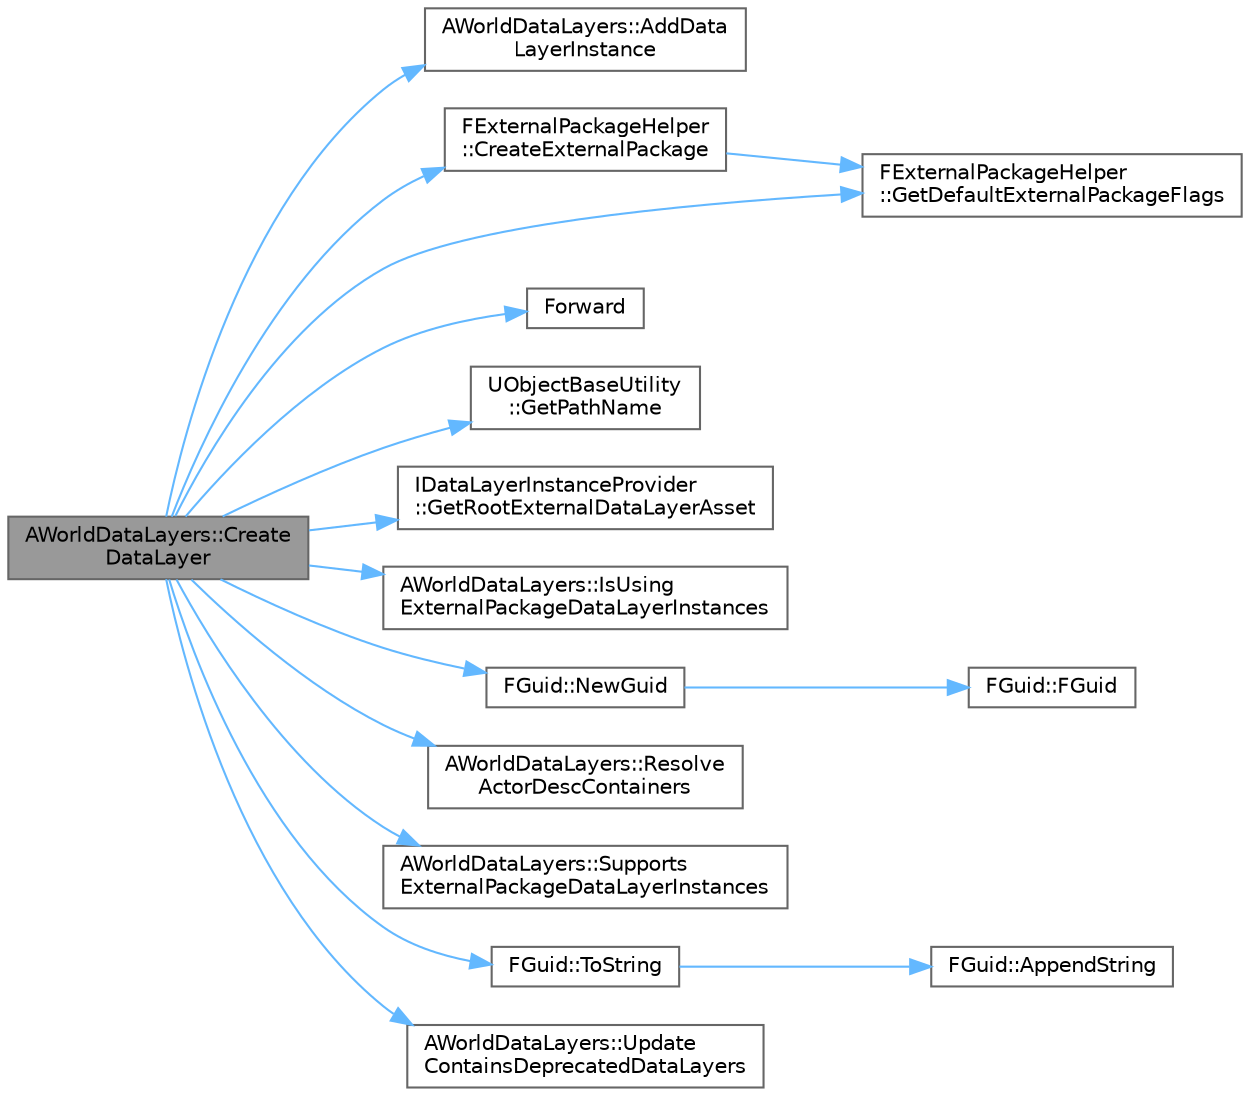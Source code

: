 digraph "AWorldDataLayers::CreateDataLayer"
{
 // INTERACTIVE_SVG=YES
 // LATEX_PDF_SIZE
  bgcolor="transparent";
  edge [fontname=Helvetica,fontsize=10,labelfontname=Helvetica,labelfontsize=10];
  node [fontname=Helvetica,fontsize=10,shape=box,height=0.2,width=0.4];
  rankdir="LR";
  Node1 [id="Node000001",label="AWorldDataLayers::Create\lDataLayer",height=0.2,width=0.4,color="gray40", fillcolor="grey60", style="filled", fontcolor="black",tooltip=" "];
  Node1 -> Node2 [id="edge1_Node000001_Node000002",color="steelblue1",style="solid",tooltip=" "];
  Node2 [id="Node000002",label="AWorldDataLayers::AddData\lLayerInstance",height=0.2,width=0.4,color="grey40", fillcolor="white", style="filled",URL="$d8/dbc/classAWorldDataLayers.html#ac5ba1259ce81234f02b8d0db55085933",tooltip=" "];
  Node1 -> Node3 [id="edge2_Node000001_Node000003",color="steelblue1",style="solid",tooltip=" "];
  Node3 [id="Node000003",label="FExternalPackageHelper\l::CreateExternalPackage",height=0.2,width=0.4,color="grey40", fillcolor="white", style="filled",URL="$da/da8/classFExternalPackageHelper.html#a9e0be38e8982b14bd3ab5a06cabc4b41",tooltip="Create an external package."];
  Node3 -> Node4 [id="edge3_Node000003_Node000004",color="steelblue1",style="solid",tooltip=" "];
  Node4 [id="Node000004",label="FExternalPackageHelper\l::GetDefaultExternalPackageFlags",height=0.2,width=0.4,color="grey40", fillcolor="white", style="filled",URL="$da/da8/classFExternalPackageHelper.html#aa126ffe35220ba781053991d6afe287c",tooltip="Returns default external package flags used to create external packages."];
  Node1 -> Node5 [id="edge4_Node000001_Node000005",color="steelblue1",style="solid",tooltip=" "];
  Node5 [id="Node000005",label="Forward",height=0.2,width=0.4,color="grey40", fillcolor="white", style="filled",URL="$d4/d24/UnrealTemplate_8h.html#a68f280c1d561a8899a1e9e3ea8405d00",tooltip="Forward will cast a reference to an rvalue reference."];
  Node1 -> Node4 [id="edge5_Node000001_Node000004",color="steelblue1",style="solid",tooltip=" "];
  Node1 -> Node6 [id="edge6_Node000001_Node000006",color="steelblue1",style="solid",tooltip=" "];
  Node6 [id="Node000006",label="UObjectBaseUtility\l::GetPathName",height=0.2,width=0.4,color="grey40", fillcolor="white", style="filled",URL="$d6/d7b/classUObjectBaseUtility.html#a394f49e6f05c84407cf3de7e00a0ba91",tooltip="Returns the fully qualified pathname for this object, in the format: 'Outermost[.Outer]...."];
  Node1 -> Node7 [id="edge7_Node000001_Node000007",color="steelblue1",style="solid",tooltip=" "];
  Node7 [id="Node000007",label="IDataLayerInstanceProvider\l::GetRootExternalDataLayerAsset",height=0.2,width=0.4,color="grey40", fillcolor="white", style="filled",URL="$df/d32/classIDataLayerInstanceProvider.html#a440ab797f124c7ac625601cc0f0f2f21",tooltip=" "];
  Node1 -> Node8 [id="edge8_Node000001_Node000008",color="steelblue1",style="solid",tooltip=" "];
  Node8 [id="Node000008",label="AWorldDataLayers::IsUsing\lExternalPackageDataLayerInstances",height=0.2,width=0.4,color="grey40", fillcolor="white", style="filled",URL="$d8/dbc/classAWorldDataLayers.html#aabfa853fa30584e1138bbcaf67a8ba59",tooltip=" "];
  Node1 -> Node9 [id="edge9_Node000001_Node000009",color="steelblue1",style="solid",tooltip=" "];
  Node9 [id="Node000009",label="FGuid::NewGuid",height=0.2,width=0.4,color="grey40", fillcolor="white", style="filled",URL="$d8/d29/structFGuid.html#aacfa4c03a371906a5a310025fe02f368",tooltip="Returns a new GUID."];
  Node9 -> Node10 [id="edge10_Node000009_Node000010",color="steelblue1",style="solid",tooltip=" "];
  Node10 [id="Node000010",label="FGuid::FGuid",height=0.2,width=0.4,color="grey40", fillcolor="white", style="filled",URL="$d8/d29/structFGuid.html#a36526191245af877eaad598979eb5bb7",tooltip="Default constructor."];
  Node1 -> Node11 [id="edge11_Node000001_Node000011",color="steelblue1",style="solid",tooltip=" "];
  Node11 [id="Node000011",label="AWorldDataLayers::Resolve\lActorDescContainers",height=0.2,width=0.4,color="grey40", fillcolor="white", style="filled",URL="$d8/dbc/classAWorldDataLayers.html#a1c43131f6cd468f27048d1da86903ed2",tooltip=" "];
  Node1 -> Node12 [id="edge12_Node000001_Node000012",color="steelblue1",style="solid",tooltip=" "];
  Node12 [id="Node000012",label="AWorldDataLayers::Supports\lExternalPackageDataLayerInstances",height=0.2,width=0.4,color="grey40", fillcolor="white", style="filled",URL="$d8/dbc/classAWorldDataLayers.html#adddd36971afc3fdb0888621d9f1567e7",tooltip=" "];
  Node1 -> Node13 [id="edge13_Node000001_Node000013",color="steelblue1",style="solid",tooltip=" "];
  Node13 [id="Node000013",label="FGuid::ToString",height=0.2,width=0.4,color="grey40", fillcolor="white", style="filled",URL="$d8/d29/structFGuid.html#a62be683180018dce5fbb52ca04daf184",tooltip="Converts this GUID to its string representation."];
  Node13 -> Node14 [id="edge14_Node000013_Node000014",color="steelblue1",style="solid",tooltip=" "];
  Node14 [id="Node000014",label="FGuid::AppendString",height=0.2,width=0.4,color="grey40", fillcolor="white", style="filled",URL="$d8/d29/structFGuid.html#ab38751480606a0f876ce1592ce4445cf",tooltip="Converts this GUID to its string representation using the specified format."];
  Node1 -> Node15 [id="edge15_Node000001_Node000015",color="steelblue1",style="solid",tooltip=" "];
  Node15 [id="Node000015",label="AWorldDataLayers::Update\lContainsDeprecatedDataLayers",height=0.2,width=0.4,color="grey40", fillcolor="white", style="filled",URL="$d8/dbc/classAWorldDataLayers.html#a09018bb5ccf758be0f6b756a71feed04",tooltip=" "];
}

